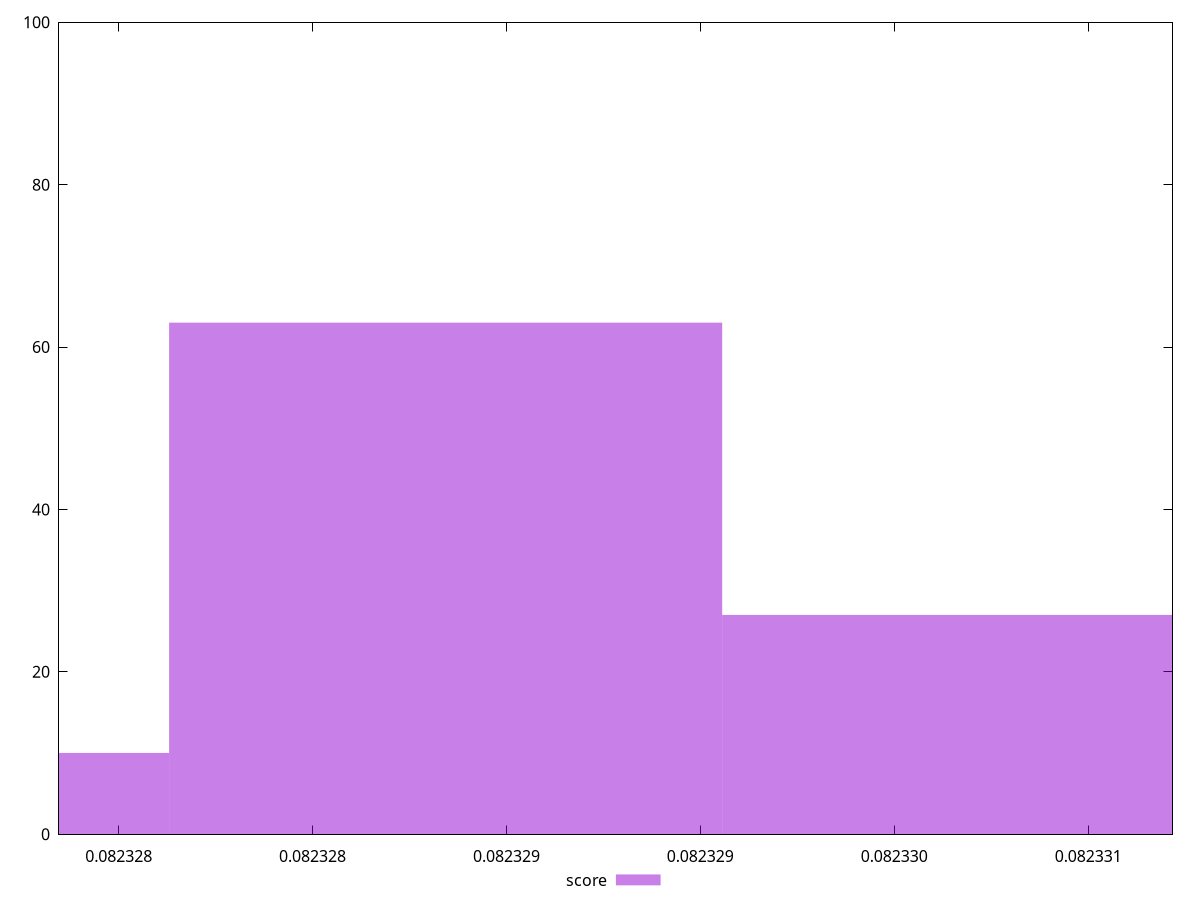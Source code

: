 reset

$score <<EOF
0.08232884322538524 63
0.08232741704970963 10
0.08233026940106083 27
EOF

set key outside below
set boxwidth 0.0000014261756756004163
set xrange [0.08232784618598887:0.08233071751475185]
set yrange [0:100]
set style fill transparent solid 0.5 noborder
set terminal svg size 640, 490 enhanced background rgb 'white'
set output "report_00007_2020-12-11T15:55:29.892Z/total-byte-weight/samples/pages+cached+noexternal+nofonts/score/histogram.svg"

plot $score title "score" with boxes

reset
